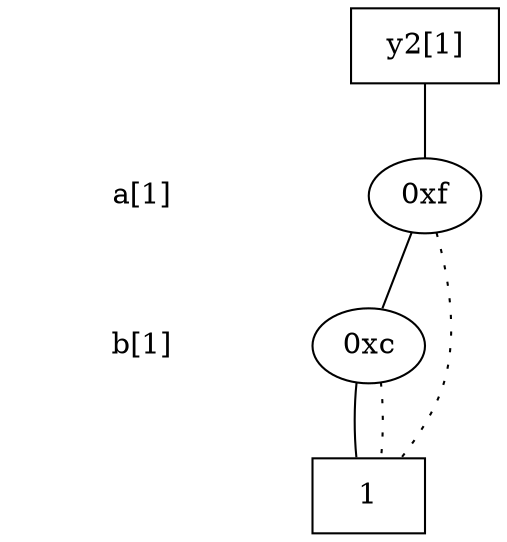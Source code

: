 digraph "DD" {
size = "7.5,10"
center = true;
edge [dir = none];
{ node [shape = plaintext];
  edge [style = invis];
  "CONST NODES" [style = invis];
" a[1] " -> " b[1] " -> "CONST NODES"; 
}
{ rank = same; node [shape = box]; edge [style = invis];
"  y2[1]  "; }
{ rank = same; " a[1] ";
"0xf";
}
{ rank = same; " b[1] ";
"0xc";
}
{ rank = same; "CONST NODES";
{ node [shape = box]; "0x7";
}
}
"  y2[1]  " -> "0xf" [style = solid];
"0xf" -> "0xc";
"0xf" -> "0x7" [style = dotted];
"0xc" -> "0x7";
"0xc" -> "0x7" [style = dotted];
"0x7" [label = "1"];
}
